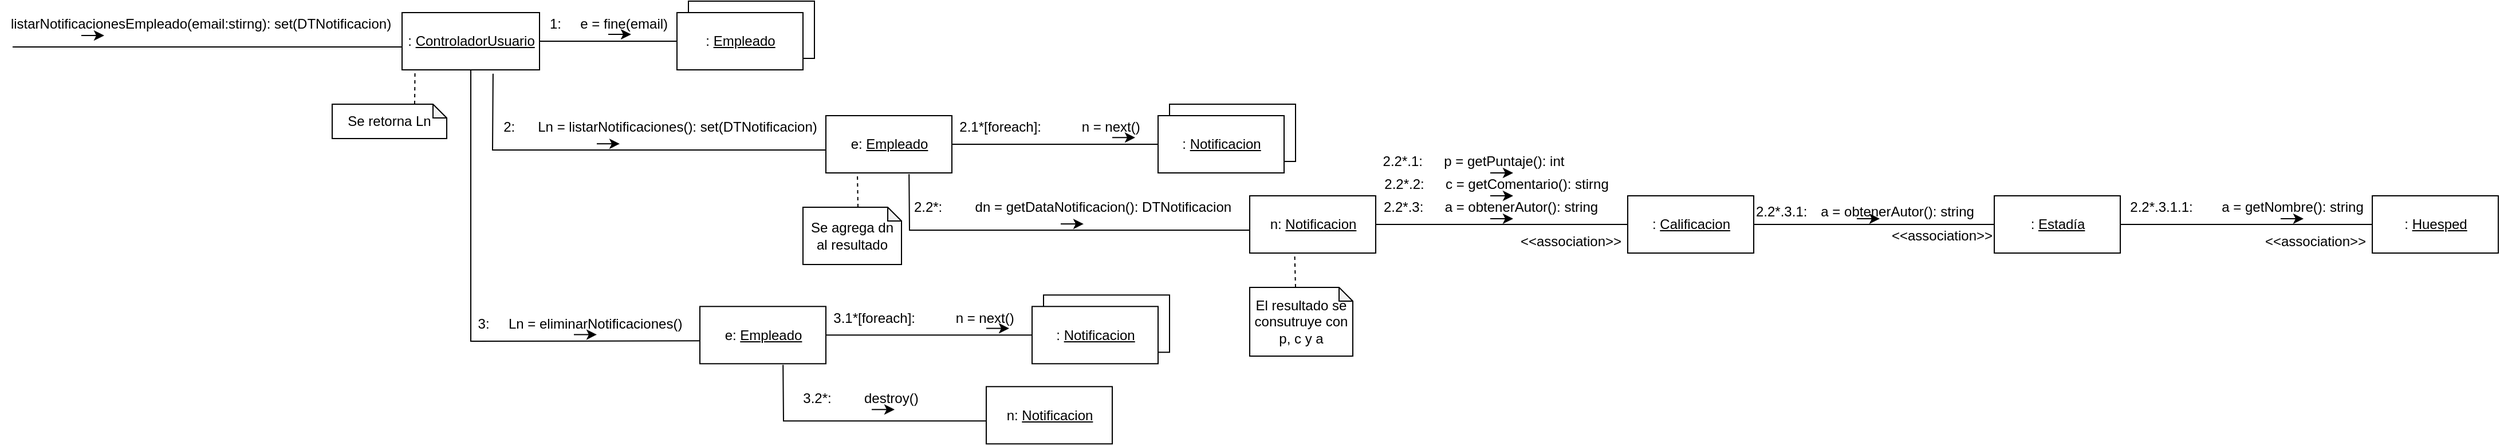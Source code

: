 <mxfile version="11.2.4" type="device" pages="1"><diagram id="b4KlMveWP8j2bW8IQdhB" name="Página-1"><mxGraphModel dx="1810" dy="1363" grid="1" gridSize="10" guides="1" tooltips="1" connect="1" arrows="1" fold="1" page="1" pageScale="1" pageWidth="827" pageHeight="1169" math="0" shadow="0"><root><mxCell id="0"/><mxCell id="1" parent="0"/><mxCell id="z3f6jnQogjAfD6KcZLk3-93" value="Object" style="html=1;" parent="1" vertex="1"><mxGeometry x="1030" y="110" width="110" height="50" as="geometry"/></mxCell><mxCell id="z3f6jnQogjAfD6KcZLk3-46" value="" style="endArrow=none;html=1;rounded=0;" parent="1" edge="1"><mxGeometry width="50" height="50" relative="1" as="geometry"><mxPoint x="20" y="60" as="sourcePoint"/><mxPoint x="360" y="60" as="targetPoint"/></mxGeometry></mxCell><mxCell id="z3f6jnQogjAfD6KcZLk3-47" value="listarNotificacionesEmpleado(email:stirng): set(DTNotificacion)" style="text;html=1;align=center;verticalAlign=middle;resizable=0;points=[];autosize=1;strokeColor=none;fillColor=none;" parent="1" vertex="1"><mxGeometry x="9" y="30" width="350" height="20" as="geometry"/></mxCell><mxCell id="z3f6jnQogjAfD6KcZLk3-69" value="" style="endArrow=classic;html=1;rounded=0;" parent="1" edge="1"><mxGeometry width="50" height="50" relative="1" as="geometry"><mxPoint x="80" y="50" as="sourcePoint"/><mxPoint x="100" y="50" as="targetPoint"/></mxGeometry></mxCell><mxCell id="z3f6jnQogjAfD6KcZLk3-71" value="Object" style="html=1;" parent="1" vertex="1"><mxGeometry x="610" y="20" width="110" height="50" as="geometry"/></mxCell><mxCell id="z3f6jnQogjAfD6KcZLk3-72" value=": &lt;u&gt;ControladorUsuario&lt;/u&gt;" style="html=1;" parent="1" vertex="1"><mxGeometry x="360" y="30" width="120" height="50" as="geometry"/></mxCell><mxCell id="z3f6jnQogjAfD6KcZLk3-73" value="" style="endArrow=none;html=1;rounded=0;exitX=1;exitY=0.5;exitDx=0;exitDy=0;" parent="1" source="z3f6jnQogjAfD6KcZLk3-72" edge="1"><mxGeometry width="50" height="50" relative="1" as="geometry"><mxPoint x="550" y="70" as="sourcePoint"/><mxPoint x="600" y="55" as="targetPoint"/></mxGeometry></mxCell><mxCell id="z3f6jnQogjAfD6KcZLk3-74" value="1:&lt;span style=&quot;white-space: pre;&quot;&gt;&#9;&lt;/span&gt;e = fine(email)" style="text;html=1;align=center;verticalAlign=middle;resizable=0;points=[];autosize=1;strokeColor=none;fillColor=none;" parent="1" vertex="1"><mxGeometry x="480" y="30" width="120" height="20" as="geometry"/></mxCell><mxCell id="z3f6jnQogjAfD6KcZLk3-75" value="" style="endArrow=classic;html=1;rounded=0;" parent="1" edge="1"><mxGeometry width="50" height="50" relative="1" as="geometry"><mxPoint x="540" y="49" as="sourcePoint"/><mxPoint x="560" y="49" as="targetPoint"/></mxGeometry></mxCell><mxCell id="z3f6jnQogjAfD6KcZLk3-76" value=": &lt;u&gt;Empleado&lt;/u&gt;" style="html=1;" parent="1" vertex="1"><mxGeometry x="600" y="30" width="110" height="50" as="geometry"/></mxCell><mxCell id="z3f6jnQogjAfD6KcZLk3-77" value="" style="endArrow=none;html=1;rounded=0;entryX=0.662;entryY=1.067;entryDx=0;entryDy=0;entryPerimeter=0;" parent="1" target="z3f6jnQogjAfD6KcZLk3-72" edge="1"><mxGeometry width="50" height="50" relative="1" as="geometry"><mxPoint x="730" y="150" as="sourcePoint"/><mxPoint x="490" y="130" as="targetPoint"/><Array as="points"><mxPoint x="439" y="150"/></Array></mxGeometry></mxCell><mxCell id="z3f6jnQogjAfD6KcZLk3-78" value="e: &lt;u&gt;Empleado&lt;/u&gt;" style="html=1;" parent="1" vertex="1"><mxGeometry x="730" y="120" width="110" height="50" as="geometry"/></mxCell><mxCell id="z3f6jnQogjAfD6KcZLk3-79" value="2:&lt;span style=&quot;white-space: pre;&quot;&gt;&#9;&lt;/span&gt;&amp;nbsp;Ln = listarNotificaciones(): set(DTNotificacion)" style="text;html=1;align=center;verticalAlign=middle;resizable=0;points=[];autosize=1;strokeColor=none;fillColor=none;" parent="1" vertex="1"><mxGeometry x="440" y="120" width="290" height="20" as="geometry"/></mxCell><mxCell id="z3f6jnQogjAfD6KcZLk3-86" value="" style="endArrow=classic;html=1;rounded=0;" parent="1" edge="1"><mxGeometry width="50" height="50" relative="1" as="geometry"><mxPoint x="530" y="144.57" as="sourcePoint"/><mxPoint x="550" y="144.57" as="targetPoint"/></mxGeometry></mxCell><mxCell id="z3f6jnQogjAfD6KcZLk3-87" value="" style="endArrow=none;html=1;rounded=0;exitX=1;exitY=0.5;exitDx=0;exitDy=0;" parent="1" source="z3f6jnQogjAfD6KcZLk3-78" edge="1"><mxGeometry width="50" height="50" relative="1" as="geometry"><mxPoint x="890" y="160" as="sourcePoint"/><mxPoint x="1020" y="145" as="targetPoint"/></mxGeometry></mxCell><mxCell id="z3f6jnQogjAfD6KcZLk3-88" value="" style="endArrow=none;dashed=1;html=1;rounded=0;entryX=0.094;entryY=1.025;entryDx=0;entryDy=0;entryPerimeter=0;" parent="1" target="z3f6jnQogjAfD6KcZLk3-72" edge="1"><mxGeometry width="50" height="50" relative="1" as="geometry"><mxPoint x="371" y="110" as="sourcePoint"/><mxPoint x="400" y="90" as="targetPoint"/></mxGeometry></mxCell><mxCell id="z3f6jnQogjAfD6KcZLk3-89" value="Se retorna Ln" style="shape=note;whiteSpace=wrap;html=1;backgroundOutline=1;darkOpacity=0.05;size=12;" parent="1" vertex="1"><mxGeometry x="299" y="110" width="100" height="30" as="geometry"/></mxCell><mxCell id="z3f6jnQogjAfD6KcZLk3-90" value="2.1*[foreach]:&lt;span style=&quot;white-space: pre;&quot;&gt;&#9;&lt;span style=&quot;white-space: pre;&quot;&gt;&#9;&lt;/span&gt;&lt;/span&gt;n = next()" style="text;html=1;align=center;verticalAlign=middle;resizable=0;points=[];autosize=1;strokeColor=none;fillColor=none;" parent="1" vertex="1"><mxGeometry x="840" y="120" width="170" height="20" as="geometry"/></mxCell><mxCell id="z3f6jnQogjAfD6KcZLk3-91" value="" style="endArrow=classic;html=1;rounded=0;" parent="1" edge="1"><mxGeometry width="50" height="50" relative="1" as="geometry"><mxPoint x="980" y="139.13" as="sourcePoint"/><mxPoint x="1000" y="139.13" as="targetPoint"/></mxGeometry></mxCell><mxCell id="z3f6jnQogjAfD6KcZLk3-92" value=": &lt;u&gt;Notificacion&lt;/u&gt;" style="html=1;" parent="1" vertex="1"><mxGeometry x="1020" y="120" width="110" height="50" as="geometry"/></mxCell><mxCell id="z3f6jnQogjAfD6KcZLk3-94" value="" style="endArrow=none;html=1;rounded=0;entryX=0.66;entryY=1.02;entryDx=0;entryDy=0;entryPerimeter=0;" parent="1" target="z3f6jnQogjAfD6KcZLk3-78" edge="1"><mxGeometry width="50" height="50" relative="1" as="geometry"><mxPoint x="1100" y="220" as="sourcePoint"/><mxPoint x="810" y="180" as="targetPoint"/><Array as="points"><mxPoint x="803" y="220"/></Array></mxGeometry></mxCell><mxCell id="z3f6jnQogjAfD6KcZLk3-95" value="n: &lt;u&gt;Notificacion&lt;/u&gt;" style="html=1;" parent="1" vertex="1"><mxGeometry x="1100" y="190" width="110" height="50" as="geometry"/></mxCell><mxCell id="z3f6jnQogjAfD6KcZLk3-96" value="2.2*:&lt;span style=&quot;white-space: pre;&quot;&gt;&#9;&lt;/span&gt;&lt;span style=&quot;white-space: pre;&quot;&gt;&#9;&lt;/span&gt;dn = getDataNotificacion(): DTNotificacion" style="text;html=1;align=center;verticalAlign=middle;resizable=0;points=[];autosize=1;strokeColor=none;fillColor=none;" parent="1" vertex="1"><mxGeometry x="800" y="190" width="290" height="20" as="geometry"/></mxCell><mxCell id="z3f6jnQogjAfD6KcZLk3-97" value="" style="endArrow=none;dashed=1;html=1;rounded=0;entryX=0.25;entryY=1;entryDx=0;entryDy=0;" parent="1" target="z3f6jnQogjAfD6KcZLk3-78" edge="1"><mxGeometry width="50" height="50" relative="1" as="geometry"><mxPoint x="758" y="200" as="sourcePoint"/><mxPoint x="770" y="190" as="targetPoint"/></mxGeometry></mxCell><mxCell id="z3f6jnQogjAfD6KcZLk3-98" value="Se agrega dn al resultado" style="shape=note;whiteSpace=wrap;html=1;backgroundOutline=1;darkOpacity=0.05;size=12;" parent="1" vertex="1"><mxGeometry x="710" y="200" width="86" height="50" as="geometry"/></mxCell><mxCell id="z3f6jnQogjAfD6KcZLk3-99" value="" style="endArrow=none;html=1;rounded=0;exitX=1;exitY=0.5;exitDx=0;exitDy=0;" parent="1" source="z3f6jnQogjAfD6KcZLk3-95" edge="1"><mxGeometry width="50" height="50" relative="1" as="geometry"><mxPoint x="1250" y="230" as="sourcePoint"/><mxPoint x="1430" y="215" as="targetPoint"/></mxGeometry></mxCell><mxCell id="z3f6jnQogjAfD6KcZLk3-100" value="2.2*.1: &lt;span style=&quot;white-space: pre;&quot;&gt;&#9;&lt;/span&gt;p = getPuntaje(): int" style="text;html=1;align=center;verticalAlign=middle;resizable=0;points=[];autosize=1;strokeColor=none;fillColor=none;" parent="1" vertex="1"><mxGeometry x="1210" y="150" width="170" height="20" as="geometry"/></mxCell><mxCell id="z3f6jnQogjAfD6KcZLk3-101" value="2.2*.2:&amp;nbsp;&lt;span style=&quot;white-space: pre;&quot;&gt;&#9;&lt;/span&gt;c = getComentario(): stirng" style="text;html=1;align=center;verticalAlign=middle;resizable=0;points=[];autosize=1;strokeColor=none;fillColor=none;" parent="1" vertex="1"><mxGeometry x="1210" y="170" width="210" height="20" as="geometry"/></mxCell><mxCell id="z3f6jnQogjAfD6KcZLk3-102" value="2.2*.3:&amp;nbsp;&lt;span style=&quot;white-space: pre;&quot;&gt;&#9;&lt;/span&gt;a = obtenerAutor(): string" style="text;html=1;align=center;verticalAlign=middle;resizable=0;points=[];autosize=1;strokeColor=none;fillColor=none;" parent="1" vertex="1"><mxGeometry x="1210" y="190" width="200" height="20" as="geometry"/></mxCell><mxCell id="z3f6jnQogjAfD6KcZLk3-103" value="" style="endArrow=none;dashed=1;html=1;rounded=0;entryX=0.357;entryY=1.039;entryDx=0;entryDy=0;entryPerimeter=0;" parent="1" target="z3f6jnQogjAfD6KcZLk3-95" edge="1"><mxGeometry width="50" height="50" relative="1" as="geometry"><mxPoint x="1140" y="270" as="sourcePoint"/><mxPoint x="1160" y="250" as="targetPoint"/></mxGeometry></mxCell><mxCell id="z3f6jnQogjAfD6KcZLk3-104" value="El resultado se consutruye con p, c y a" style="shape=note;whiteSpace=wrap;html=1;backgroundOutline=1;darkOpacity=0.05;size=12;" parent="1" vertex="1"><mxGeometry x="1100" y="270" width="90" height="60" as="geometry"/></mxCell><mxCell id="z3f6jnQogjAfD6KcZLk3-105" value=": &lt;u&gt;Calificacion&lt;/u&gt;" style="html=1;" parent="1" vertex="1"><mxGeometry x="1430" y="190" width="110" height="50" as="geometry"/></mxCell><mxCell id="z3f6jnQogjAfD6KcZLk3-106" value="" style="endArrow=none;html=1;rounded=0;exitX=1;exitY=0.5;exitDx=0;exitDy=0;" parent="1" source="z3f6jnQogjAfD6KcZLk3-105" edge="1"><mxGeometry width="50" height="50" relative="1" as="geometry"><mxPoint x="1570" y="230" as="sourcePoint"/><mxPoint x="1750" y="215" as="targetPoint"/></mxGeometry></mxCell><mxCell id="z3f6jnQogjAfD6KcZLk3-108" value="" style="endArrow=classic;html=1;rounded=0;" parent="1" edge="1"><mxGeometry width="50" height="50" relative="1" as="geometry"><mxPoint x="1310" y="170" as="sourcePoint"/><mxPoint x="1330" y="170" as="targetPoint"/></mxGeometry></mxCell><mxCell id="z3f6jnQogjAfD6KcZLk3-109" value="" style="endArrow=classic;html=1;rounded=0;" parent="1" edge="1"><mxGeometry width="50" height="50" relative="1" as="geometry"><mxPoint x="1310" y="190" as="sourcePoint"/><mxPoint x="1330" y="190" as="targetPoint"/></mxGeometry></mxCell><mxCell id="z3f6jnQogjAfD6KcZLk3-110" value="" style="endArrow=classic;html=1;rounded=0;" parent="1" edge="1"><mxGeometry width="50" height="50" relative="1" as="geometry"><mxPoint x="1310" y="210" as="sourcePoint"/><mxPoint x="1330" y="210" as="targetPoint"/></mxGeometry></mxCell><mxCell id="z3f6jnQogjAfD6KcZLk3-112" value="2.2*.3.1:&lt;span style=&quot;white-space: pre;&quot;&gt;&#9;&lt;/span&gt;&amp;nbsp;a = obtenerAutor(): string" style="text;whiteSpace=wrap;html=1;" parent="1" vertex="1"><mxGeometry x="1540" y="190" width="200" height="20" as="geometry"/></mxCell><mxCell id="z3f6jnQogjAfD6KcZLk3-113" value=": &lt;u&gt;Estadía&lt;/u&gt;" style="html=1;" parent="1" vertex="1"><mxGeometry x="1750" y="190" width="110" height="50" as="geometry"/></mxCell><mxCell id="z3f6jnQogjAfD6KcZLk3-114" value="" style="endArrow=none;html=1;rounded=0;exitX=1;exitY=0.5;exitDx=0;exitDy=0;" parent="1" source="z3f6jnQogjAfD6KcZLk3-113" edge="1"><mxGeometry width="50" height="50" relative="1" as="geometry"><mxPoint x="1920" y="230" as="sourcePoint"/><mxPoint x="2080" y="215" as="targetPoint"/></mxGeometry></mxCell><mxCell id="z3f6jnQogjAfD6KcZLk3-115" value="&lt;span style=&quot;text-align: left;&quot;&gt;2.2*.3.1.1&lt;/span&gt;&lt;span style=&quot;text-align: left;&quot;&gt;: &lt;span style=&quot;white-space: pre;&quot;&gt;&#9;&lt;/span&gt;a = getNombre(): string&lt;/span&gt;" style="text;html=1;align=center;verticalAlign=middle;resizable=0;points=[];autosize=1;strokeColor=none;fillColor=none;" parent="1" vertex="1"><mxGeometry x="1860" y="190" width="220" height="20" as="geometry"/></mxCell><mxCell id="z3f6jnQogjAfD6KcZLk3-116" value=": &lt;u&gt;Huesped&lt;/u&gt;" style="html=1;" parent="1" vertex="1"><mxGeometry x="2080" y="190" width="110" height="50" as="geometry"/></mxCell><mxCell id="z3f6jnQogjAfD6KcZLk3-118" value="" style="endArrow=classic;html=1;rounded=0;" parent="1" edge="1"><mxGeometry width="50" height="50" relative="1" as="geometry"><mxPoint x="2000" y="210" as="sourcePoint"/><mxPoint x="2020" y="210" as="targetPoint"/></mxGeometry></mxCell><mxCell id="z3f6jnQogjAfD6KcZLk3-121" value="" style="endArrow=classic;html=1;rounded=0;" parent="1" edge="1"><mxGeometry width="50" height="50" relative="1" as="geometry"><mxPoint x="1630" y="210" as="sourcePoint"/><mxPoint x="1650" y="210" as="targetPoint"/></mxGeometry></mxCell><mxCell id="z3f6jnQogjAfD6KcZLk3-122" value="Object" style="html=1;" parent="1" vertex="1"><mxGeometry x="920" y="276.65" width="110" height="50" as="geometry"/></mxCell><mxCell id="z3f6jnQogjAfD6KcZLk3-127" value="" style="endArrow=none;html=1;rounded=0;entryX=0.5;entryY=1;entryDx=0;entryDy=0;" parent="1" target="z3f6jnQogjAfD6KcZLk3-72" edge="1"><mxGeometry width="50" height="50" relative="1" as="geometry"><mxPoint x="620.0" y="316.65" as="sourcePoint"/><mxPoint x="329.44" y="250.0" as="targetPoint"/><Array as="points"><mxPoint x="420" y="317"/></Array></mxGeometry></mxCell><mxCell id="z3f6jnQogjAfD6KcZLk3-128" value="e: &lt;u&gt;Empleado&lt;/u&gt;" style="html=1;" parent="1" vertex="1"><mxGeometry x="620" y="286.65" width="110" height="50" as="geometry"/></mxCell><mxCell id="z3f6jnQogjAfD6KcZLk3-129" value="3:&lt;span style=&quot;white-space: pre;&quot;&gt;&#9;&lt;/span&gt;Ln = eliminarNotificaciones()" style="text;html=1;align=center;verticalAlign=middle;resizable=0;points=[];autosize=1;strokeColor=none;fillColor=none;" parent="1" vertex="1"><mxGeometry x="420" y="291.65" width="190" height="20" as="geometry"/></mxCell><mxCell id="z3f6jnQogjAfD6KcZLk3-130" value="" style="endArrow=classic;html=1;rounded=0;" parent="1" edge="1"><mxGeometry width="50" height="50" relative="1" as="geometry"><mxPoint x="510" y="311.22" as="sourcePoint"/><mxPoint x="530" y="311.22" as="targetPoint"/></mxGeometry></mxCell><mxCell id="z3f6jnQogjAfD6KcZLk3-131" value="" style="endArrow=none;html=1;rounded=0;exitX=1;exitY=0.5;exitDx=0;exitDy=0;" parent="1" source="z3f6jnQogjAfD6KcZLk3-128" edge="1"><mxGeometry width="50" height="50" relative="1" as="geometry"><mxPoint x="780" y="326.65" as="sourcePoint"/><mxPoint x="910" y="311.65" as="targetPoint"/></mxGeometry></mxCell><mxCell id="z3f6jnQogjAfD6KcZLk3-132" value="3.1*[foreach]:&lt;span style=&quot;white-space: pre;&quot;&gt;&#9;&lt;span style=&quot;white-space: pre;&quot;&gt;&#9;&lt;/span&gt;&lt;/span&gt;n = next()" style="text;html=1;align=center;verticalAlign=middle;resizable=0;points=[];autosize=1;strokeColor=none;fillColor=none;" parent="1" vertex="1"><mxGeometry x="730" y="286.65" width="170" height="20" as="geometry"/></mxCell><mxCell id="z3f6jnQogjAfD6KcZLk3-133" value="" style="endArrow=classic;html=1;rounded=0;" parent="1" edge="1"><mxGeometry width="50" height="50" relative="1" as="geometry"><mxPoint x="870" y="305.78" as="sourcePoint"/><mxPoint x="890" y="305.78" as="targetPoint"/></mxGeometry></mxCell><mxCell id="z3f6jnQogjAfD6KcZLk3-134" value=": &lt;u&gt;Notificacion&lt;/u&gt;" style="html=1;" parent="1" vertex="1"><mxGeometry x="910" y="286.65" width="110" height="50" as="geometry"/></mxCell><mxCell id="z3f6jnQogjAfD6KcZLk3-135" value="" style="endArrow=none;html=1;rounded=0;entryX=0.66;entryY=1.02;entryDx=0;entryDy=0;entryPerimeter=0;" parent="1" target="z3f6jnQogjAfD6KcZLk3-128" edge="1"><mxGeometry width="50" height="50" relative="1" as="geometry"><mxPoint x="870" y="386.65" as="sourcePoint"/><mxPoint x="700" y="346.65" as="targetPoint"/><Array as="points"><mxPoint x="693" y="386.65"/></Array></mxGeometry></mxCell><mxCell id="z3f6jnQogjAfD6KcZLk3-136" value="n: &lt;u&gt;Notificacion&lt;/u&gt;" style="html=1;" parent="1" vertex="1"><mxGeometry x="870" y="356.65" width="110" height="50" as="geometry"/></mxCell><mxCell id="z3f6jnQogjAfD6KcZLk3-137" value="3.2*:&lt;span style=&quot;white-space: pre;&quot;&gt;&#9;&lt;/span&gt;&lt;span style=&quot;white-space: pre;&quot;&gt;&#9;&lt;/span&gt;destroy()" style="text;html=1;align=center;verticalAlign=middle;resizable=0;points=[];autosize=1;strokeColor=none;fillColor=none;" parent="1" vertex="1"><mxGeometry x="700" y="356.65" width="120" height="20" as="geometry"/></mxCell><mxCell id="z3f6jnQogjAfD6KcZLk3-142" value="" style="endArrow=classic;html=1;rounded=0;" parent="1" edge="1"><mxGeometry width="50" height="50" relative="1" as="geometry"><mxPoint x="770" y="376.65" as="sourcePoint"/><mxPoint x="790" y="376.65" as="targetPoint"/></mxGeometry></mxCell><mxCell id="z3f6jnQogjAfD6KcZLk3-143" value="" style="endArrow=classic;html=1;rounded=0;" parent="1" edge="1"><mxGeometry width="50" height="50" relative="1" as="geometry"><mxPoint x="935" y="214.57" as="sourcePoint"/><mxPoint x="955" y="214.57" as="targetPoint"/></mxGeometry></mxCell><mxCell id="RfaaAExl1pU7FZfjeTjm-1" value="&amp;lt;&amp;lt;association&amp;gt;&amp;gt;" style="text;html=1;align=center;verticalAlign=middle;resizable=0;points=[];autosize=1;strokeColor=none;fillColor=none;" parent="1" vertex="1"><mxGeometry x="1330" y="220" width="100" height="20" as="geometry"/></mxCell><mxCell id="RfaaAExl1pU7FZfjeTjm-2" value="&amp;lt;&amp;lt;association&amp;gt;&amp;gt;" style="text;html=1;align=center;verticalAlign=middle;resizable=0;points=[];autosize=1;strokeColor=none;fillColor=none;" parent="1" vertex="1"><mxGeometry x="1654" y="215" width="100" height="20" as="geometry"/></mxCell><mxCell id="RfaaAExl1pU7FZfjeTjm-3" value="&amp;lt;&amp;lt;association&amp;gt;&amp;gt;" style="text;html=1;align=center;verticalAlign=middle;resizable=0;points=[];autosize=1;strokeColor=none;fillColor=none;" parent="1" vertex="1"><mxGeometry x="1980" y="220" width="100" height="20" as="geometry"/></mxCell></root></mxGraphModel></diagram></mxfile>